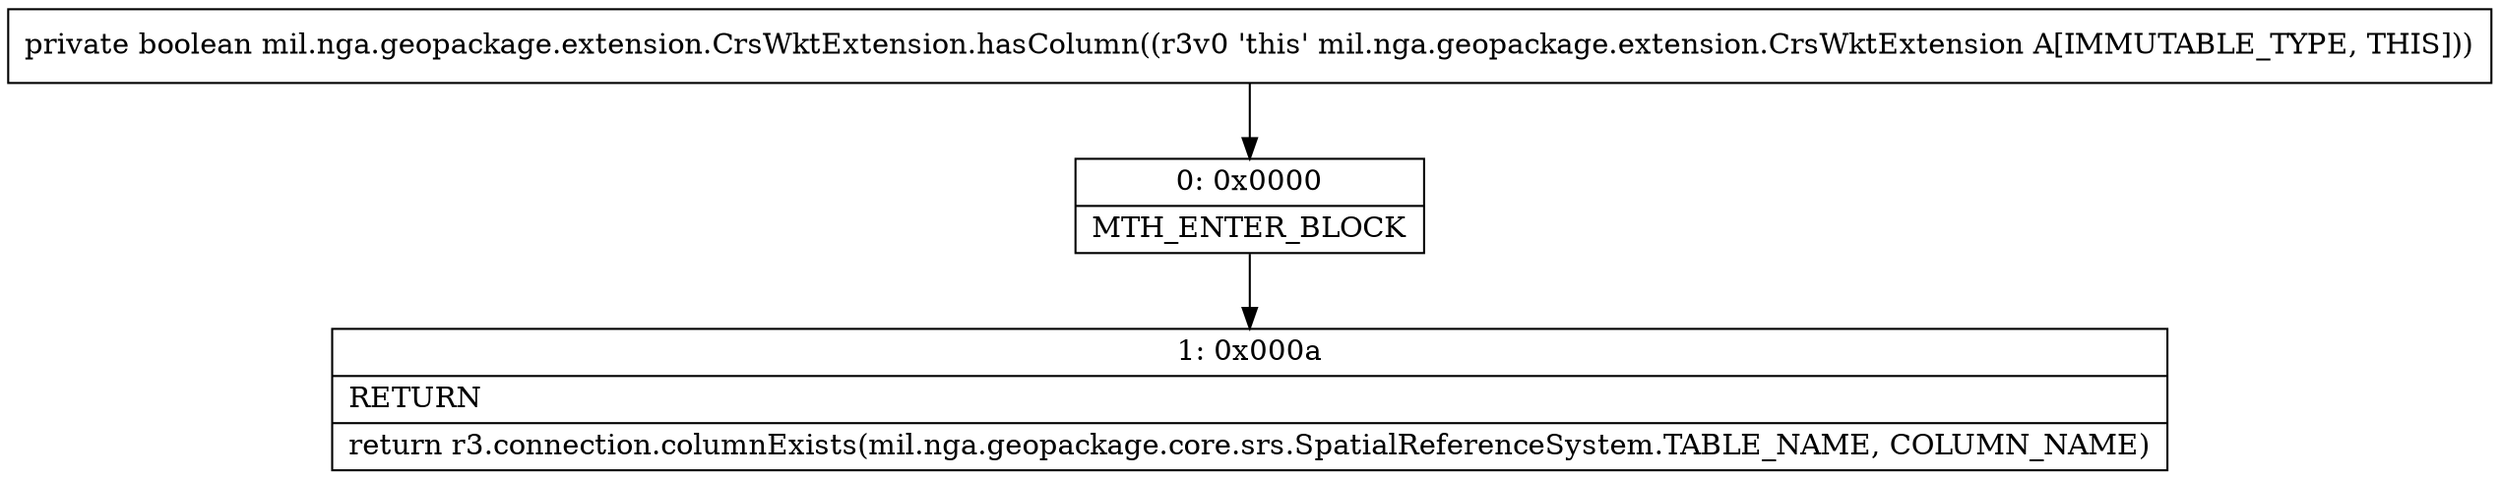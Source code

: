 digraph "CFG formil.nga.geopackage.extension.CrsWktExtension.hasColumn()Z" {
Node_0 [shape=record,label="{0\:\ 0x0000|MTH_ENTER_BLOCK\l}"];
Node_1 [shape=record,label="{1\:\ 0x000a|RETURN\l|return r3.connection.columnExists(mil.nga.geopackage.core.srs.SpatialReferenceSystem.TABLE_NAME, COLUMN_NAME)\l}"];
MethodNode[shape=record,label="{private boolean mil.nga.geopackage.extension.CrsWktExtension.hasColumn((r3v0 'this' mil.nga.geopackage.extension.CrsWktExtension A[IMMUTABLE_TYPE, THIS])) }"];
MethodNode -> Node_0;
Node_0 -> Node_1;
}

